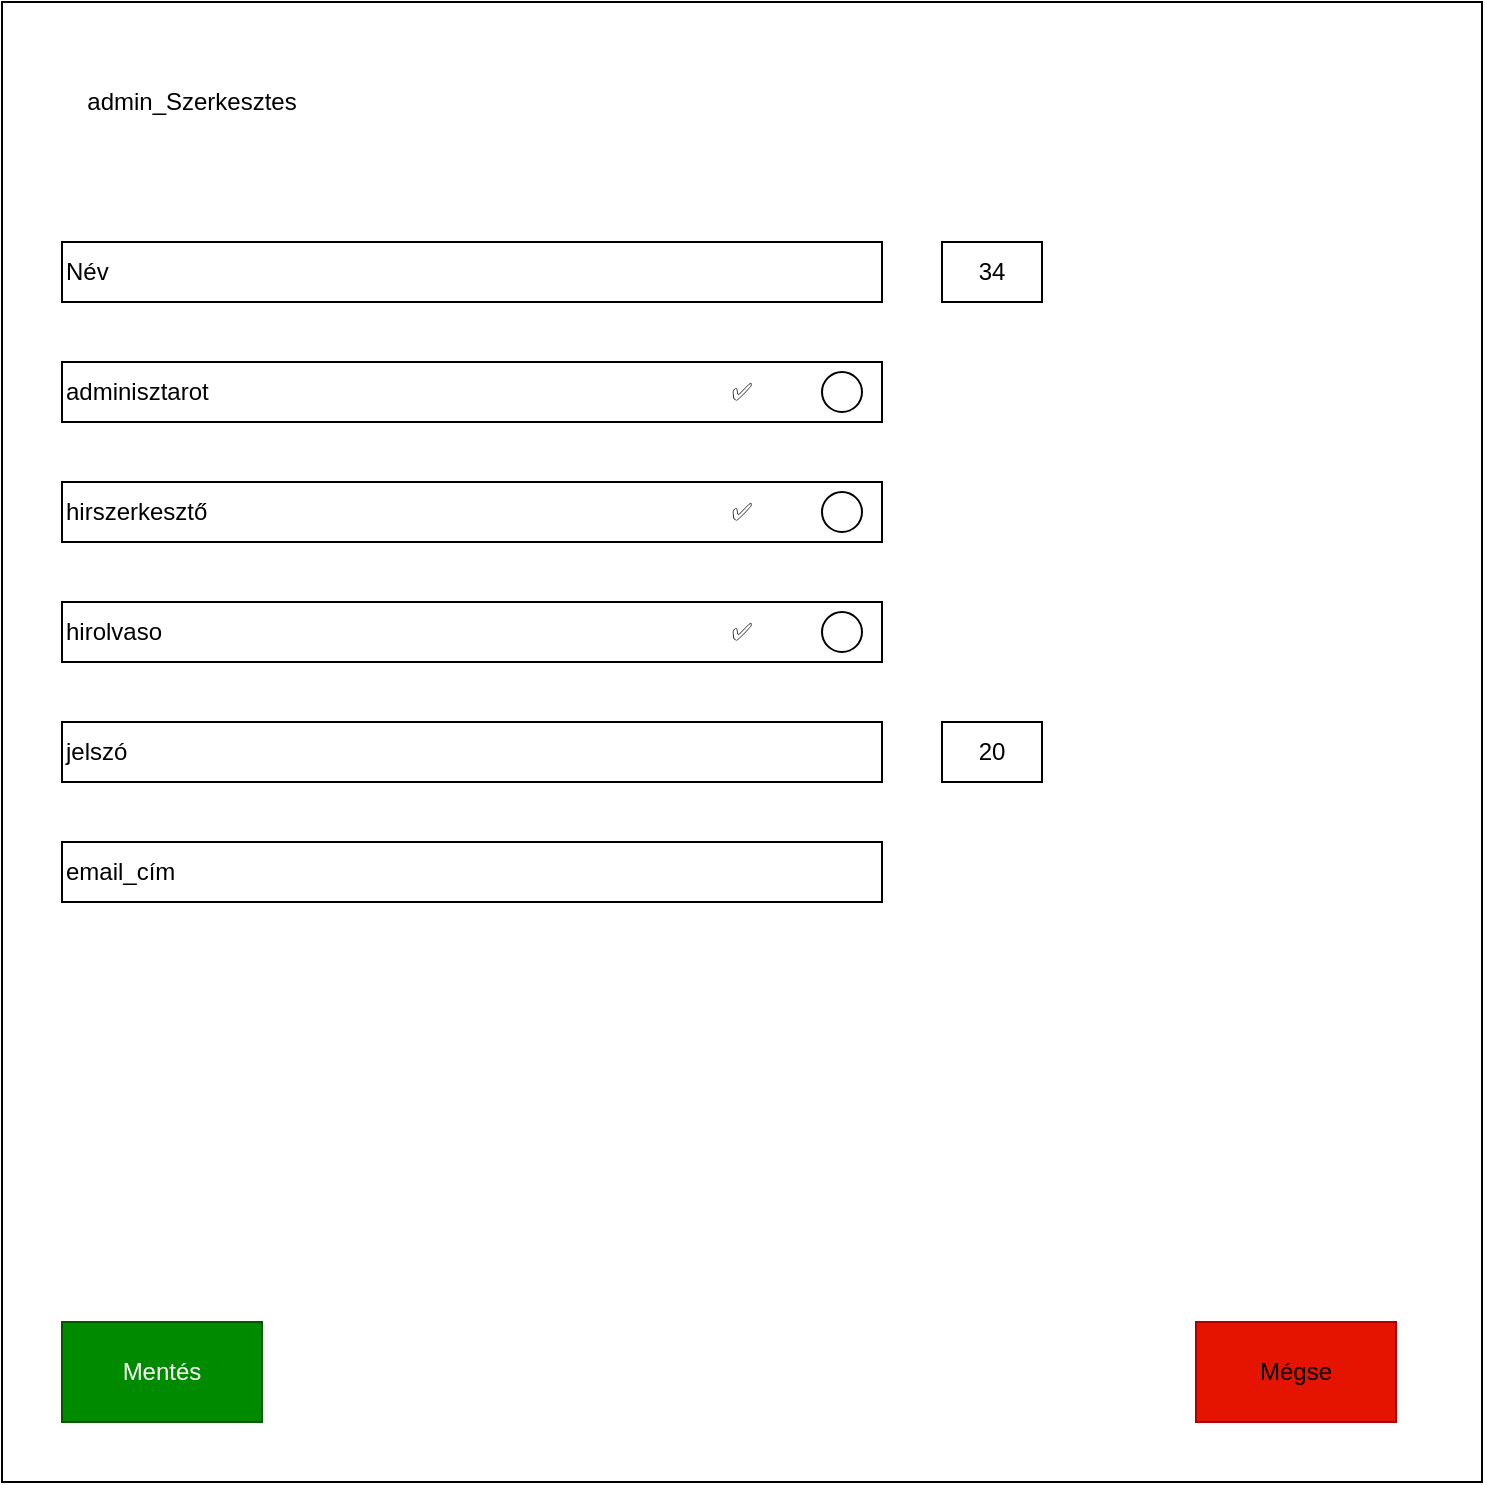 <mxfile version="22.1.5" type="device">
  <diagram name="1 oldal" id="FCVvzhyTjwdvrSC4sLi9">
    <mxGraphModel dx="1176" dy="846" grid="1" gridSize="10" guides="1" tooltips="1" connect="1" arrows="1" fold="1" page="1" pageScale="1" pageWidth="827" pageHeight="1169" math="0" shadow="0">
      <root>
        <mxCell id="0" />
        <mxCell id="1" parent="0" />
        <mxCell id="eztYyge2d1MtQpTtVBNG-1" value="" style="whiteSpace=wrap;html=1;aspect=fixed;" parent="1" vertex="1">
          <mxGeometry x="130" y="90" width="740" height="740" as="geometry" />
        </mxCell>
        <mxCell id="eztYyge2d1MtQpTtVBNG-4" value="Név" style="rounded=0;whiteSpace=wrap;html=1;align=left;" parent="1" vertex="1">
          <mxGeometry x="160" y="210" width="410" height="30" as="geometry" />
        </mxCell>
        <mxCell id="eztYyge2d1MtQpTtVBNG-5" value="admin_Szerkesztes" style="text;html=1;strokeColor=none;fillColor=none;align=center;verticalAlign=middle;whiteSpace=wrap;rounded=0;" parent="1" vertex="1">
          <mxGeometry x="160" y="120" width="130" height="40" as="geometry" />
        </mxCell>
        <mxCell id="eztYyge2d1MtQpTtVBNG-6" value="&lt;div align=&quot;left&quot;&gt;adminisztarot &lt;br&gt;&lt;/div&gt;&lt;span style=&quot;white-space: pre;&quot;&gt;&lt;/span&gt;" style="rounded=0;whiteSpace=wrap;html=1;align=left;" parent="1" vertex="1">
          <mxGeometry x="160" y="270" width="410" height="30" as="geometry" />
        </mxCell>
        <mxCell id="eztYyge2d1MtQpTtVBNG-7" value="jelszó" style="rounded=0;whiteSpace=wrap;html=1;align=left;" parent="1" vertex="1">
          <mxGeometry x="160" y="450" width="410" height="30" as="geometry" />
        </mxCell>
        <mxCell id="eztYyge2d1MtQpTtVBNG-8" value="34" style="rounded=0;whiteSpace=wrap;html=1;" parent="1" vertex="1">
          <mxGeometry x="600" y="210" width="50" height="30" as="geometry" />
        </mxCell>
        <mxCell id="eztYyge2d1MtQpTtVBNG-9" value="20" style="rounded=0;whiteSpace=wrap;html=1;" parent="1" vertex="1">
          <mxGeometry x="600" y="450" width="50" height="30" as="geometry" />
        </mxCell>
        <mxCell id="eztYyge2d1MtQpTtVBNG-11" value="Mentés" style="rounded=0;whiteSpace=wrap;html=1;fillColor=#008a00;strokeColor=#005700;fontColor=#ffffff;" parent="1" vertex="1">
          <mxGeometry x="160" y="750" width="100" height="50" as="geometry" />
        </mxCell>
        <mxCell id="eztYyge2d1MtQpTtVBNG-12" value="Mégse" style="rounded=0;whiteSpace=wrap;html=1;fillColor=#e51400;strokeColor=#B20000;fontColor=#000000;" parent="1" vertex="1">
          <mxGeometry x="727" y="750" width="100" height="50" as="geometry" />
        </mxCell>
        <mxCell id="eztYyge2d1MtQpTtVBNG-14" value="hirszerkesztő" style="rounded=0;whiteSpace=wrap;html=1;align=left;" parent="1" vertex="1">
          <mxGeometry x="160" y="330" width="410" height="30" as="geometry" />
        </mxCell>
        <mxCell id="eztYyge2d1MtQpTtVBNG-15" value="hirolvaso" style="rounded=0;whiteSpace=wrap;html=1;align=left;" parent="1" vertex="1">
          <mxGeometry x="160" y="390" width="410" height="30" as="geometry" />
        </mxCell>
        <mxCell id="eztYyge2d1MtQpTtVBNG-16" value="✅" style="text;html=1;strokeColor=none;fillColor=none;align=center;verticalAlign=middle;whiteSpace=wrap;rounded=0;" parent="1" vertex="1">
          <mxGeometry x="470" y="270" width="60" height="30" as="geometry" />
        </mxCell>
        <mxCell id="eztYyge2d1MtQpTtVBNG-17" value="" style="ellipse;whiteSpace=wrap;html=1;aspect=fixed;" parent="1" vertex="1">
          <mxGeometry x="540" y="275" width="20" height="20" as="geometry" />
        </mxCell>
        <mxCell id="eztYyge2d1MtQpTtVBNG-18" value="✅" style="text;html=1;strokeColor=none;fillColor=none;align=center;verticalAlign=middle;whiteSpace=wrap;rounded=0;" parent="1" vertex="1">
          <mxGeometry x="470" y="330" width="60" height="30" as="geometry" />
        </mxCell>
        <mxCell id="eztYyge2d1MtQpTtVBNG-20" value="✅" style="text;html=1;strokeColor=none;fillColor=none;align=center;verticalAlign=middle;whiteSpace=wrap;rounded=0;" parent="1" vertex="1">
          <mxGeometry x="470" y="390" width="60" height="30" as="geometry" />
        </mxCell>
        <mxCell id="eztYyge2d1MtQpTtVBNG-21" value="" style="ellipse;whiteSpace=wrap;html=1;aspect=fixed;" parent="1" vertex="1">
          <mxGeometry x="540" y="335" width="20" height="20" as="geometry" />
        </mxCell>
        <mxCell id="eztYyge2d1MtQpTtVBNG-22" value="" style="ellipse;whiteSpace=wrap;html=1;aspect=fixed;" parent="1" vertex="1">
          <mxGeometry x="540" y="395" width="20" height="20" as="geometry" />
        </mxCell>
        <mxCell id="5mzxEyOlNiElBTRLuWUm-1" value="email_cím" style="rounded=0;whiteSpace=wrap;html=1;align=left;" parent="1" vertex="1">
          <mxGeometry x="160" y="510" width="410" height="30" as="geometry" />
        </mxCell>
      </root>
    </mxGraphModel>
  </diagram>
</mxfile>
